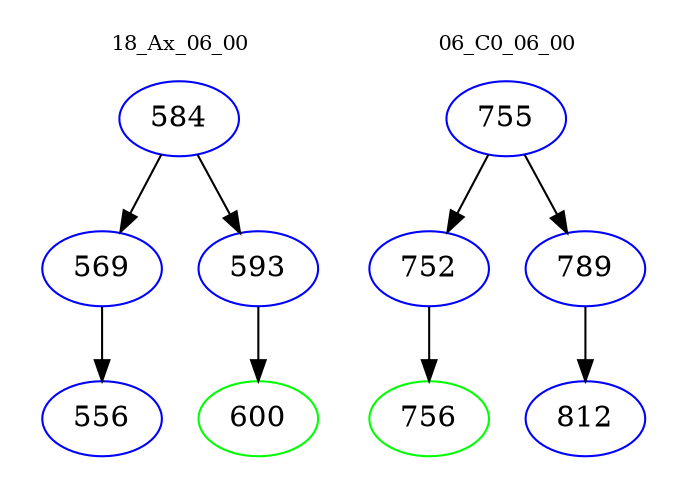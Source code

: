 digraph{
subgraph cluster_0 {
color = white
label = "18_Ax_06_00";
fontsize=10;
T0_584 [label="584", color="blue"]
T0_584 -> T0_569 [color="black"]
T0_569 [label="569", color="blue"]
T0_569 -> T0_556 [color="black"]
T0_556 [label="556", color="blue"]
T0_584 -> T0_593 [color="black"]
T0_593 [label="593", color="blue"]
T0_593 -> T0_600 [color="black"]
T0_600 [label="600", color="green"]
}
subgraph cluster_1 {
color = white
label = "06_C0_06_00";
fontsize=10;
T1_755 [label="755", color="blue"]
T1_755 -> T1_752 [color="black"]
T1_752 [label="752", color="blue"]
T1_752 -> T1_756 [color="black"]
T1_756 [label="756", color="green"]
T1_755 -> T1_789 [color="black"]
T1_789 [label="789", color="blue"]
T1_789 -> T1_812 [color="black"]
T1_812 [label="812", color="blue"]
}
}
